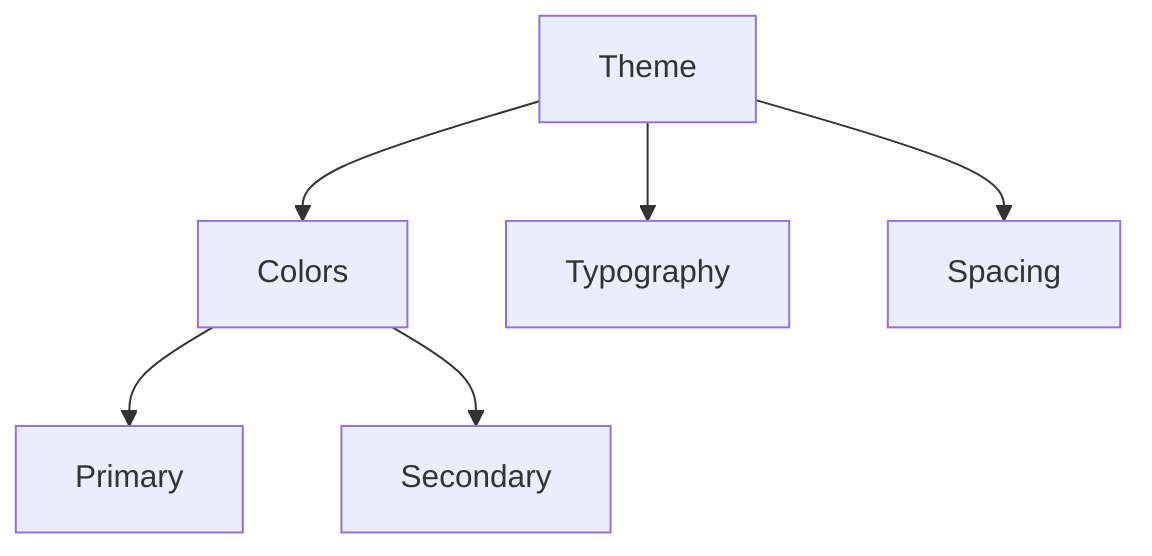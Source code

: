 ﻿flowchart TD
  Theme --> Colors
  Theme --> Typography
  Theme --> Spacing["Spacing"]
  Colors --> Primary["Primary"]
  Colors --> Secondary["Secondary"]